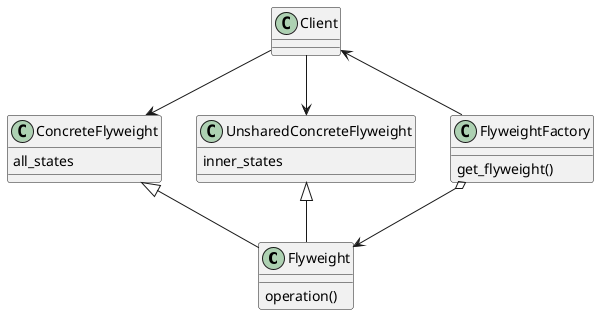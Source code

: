 @startuml

class Flyweight {
    operation()
}
class ConcreteFlyweight {
    all_states
}
class UnsharedConcreteFlyweight {
    inner_states
}
class Client {
}
class FlyweightFactory {
    get_flyweight()
}

FlyweightFactory o--> Flyweight
ConcreteFlyweight <|-- Flyweight
UnsharedConcreteFlyweight <|-- Flyweight
Client <-- FlyweightFactory
Client --> ConcreteFlyweight
Client --> UnsharedConcreteFlyweight

@enduml